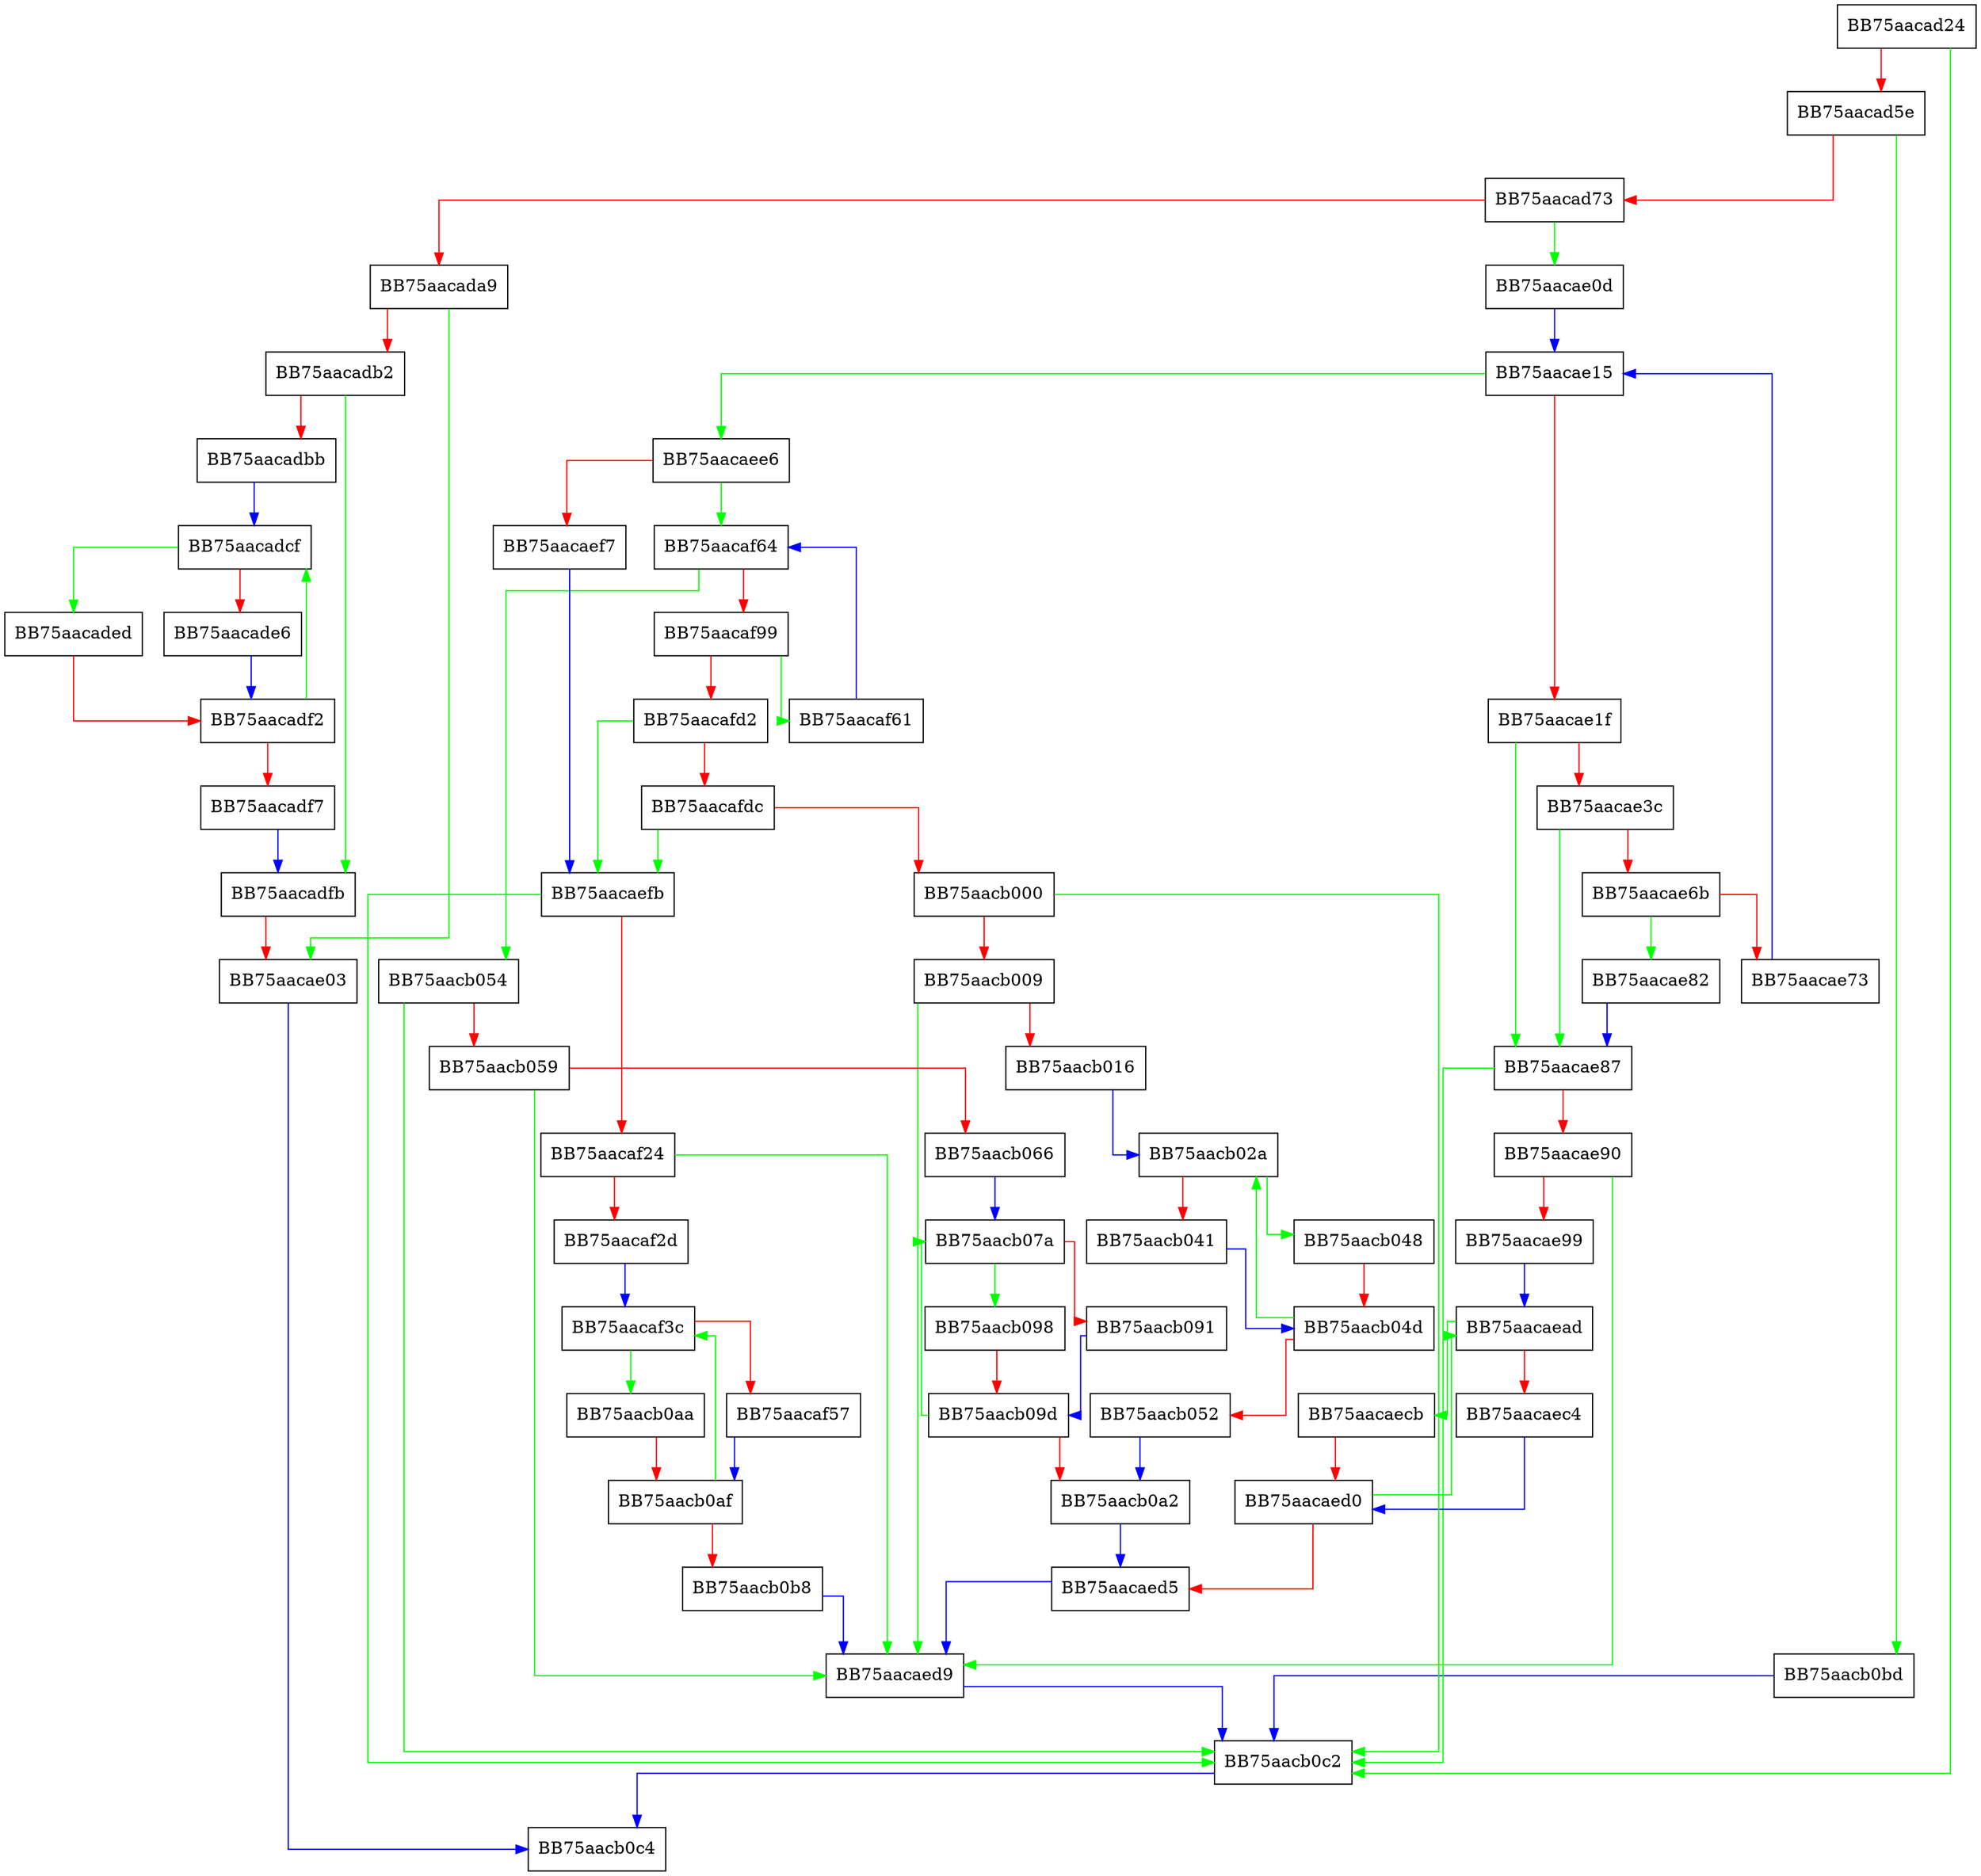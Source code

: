 digraph buildTree {
  node [shape="box"];
  graph [splines=ortho];
  BB75aacad24 -> BB75aacb0c2 [color="green"];
  BB75aacad24 -> BB75aacad5e [color="red"];
  BB75aacad5e -> BB75aacb0bd [color="green"];
  BB75aacad5e -> BB75aacad73 [color="red"];
  BB75aacad73 -> BB75aacae0d [color="green"];
  BB75aacad73 -> BB75aacada9 [color="red"];
  BB75aacada9 -> BB75aacae03 [color="green"];
  BB75aacada9 -> BB75aacadb2 [color="red"];
  BB75aacadb2 -> BB75aacadfb [color="green"];
  BB75aacadb2 -> BB75aacadbb [color="red"];
  BB75aacadbb -> BB75aacadcf [color="blue"];
  BB75aacadcf -> BB75aacaded [color="green"];
  BB75aacadcf -> BB75aacade6 [color="red"];
  BB75aacade6 -> BB75aacadf2 [color="blue"];
  BB75aacaded -> BB75aacadf2 [color="red"];
  BB75aacadf2 -> BB75aacadcf [color="green"];
  BB75aacadf2 -> BB75aacadf7 [color="red"];
  BB75aacadf7 -> BB75aacadfb [color="blue"];
  BB75aacadfb -> BB75aacae03 [color="red"];
  BB75aacae03 -> BB75aacb0c4 [color="blue"];
  BB75aacae0d -> BB75aacae15 [color="blue"];
  BB75aacae15 -> BB75aacaee6 [color="green"];
  BB75aacae15 -> BB75aacae1f [color="red"];
  BB75aacae1f -> BB75aacae87 [color="green"];
  BB75aacae1f -> BB75aacae3c [color="red"];
  BB75aacae3c -> BB75aacae87 [color="green"];
  BB75aacae3c -> BB75aacae6b [color="red"];
  BB75aacae6b -> BB75aacae82 [color="green"];
  BB75aacae6b -> BB75aacae73 [color="red"];
  BB75aacae73 -> BB75aacae15 [color="blue"];
  BB75aacae82 -> BB75aacae87 [color="blue"];
  BB75aacae87 -> BB75aacb0c2 [color="green"];
  BB75aacae87 -> BB75aacae90 [color="red"];
  BB75aacae90 -> BB75aacaed9 [color="green"];
  BB75aacae90 -> BB75aacae99 [color="red"];
  BB75aacae99 -> BB75aacaead [color="blue"];
  BB75aacaead -> BB75aacaecb [color="green"];
  BB75aacaead -> BB75aacaec4 [color="red"];
  BB75aacaec4 -> BB75aacaed0 [color="blue"];
  BB75aacaecb -> BB75aacaed0 [color="red"];
  BB75aacaed0 -> BB75aacaead [color="green"];
  BB75aacaed0 -> BB75aacaed5 [color="red"];
  BB75aacaed5 -> BB75aacaed9 [color="blue"];
  BB75aacaed9 -> BB75aacb0c2 [color="blue"];
  BB75aacaee6 -> BB75aacaf64 [color="green"];
  BB75aacaee6 -> BB75aacaef7 [color="red"];
  BB75aacaef7 -> BB75aacaefb [color="blue"];
  BB75aacaefb -> BB75aacb0c2 [color="green"];
  BB75aacaefb -> BB75aacaf24 [color="red"];
  BB75aacaf24 -> BB75aacaed9 [color="green"];
  BB75aacaf24 -> BB75aacaf2d [color="red"];
  BB75aacaf2d -> BB75aacaf3c [color="blue"];
  BB75aacaf3c -> BB75aacb0aa [color="green"];
  BB75aacaf3c -> BB75aacaf57 [color="red"];
  BB75aacaf57 -> BB75aacb0af [color="blue"];
  BB75aacaf61 -> BB75aacaf64 [color="blue"];
  BB75aacaf64 -> BB75aacb054 [color="green"];
  BB75aacaf64 -> BB75aacaf99 [color="red"];
  BB75aacaf99 -> BB75aacaf61 [color="green"];
  BB75aacaf99 -> BB75aacafd2 [color="red"];
  BB75aacafd2 -> BB75aacaefb [color="green"];
  BB75aacafd2 -> BB75aacafdc [color="red"];
  BB75aacafdc -> BB75aacaefb [color="green"];
  BB75aacafdc -> BB75aacb000 [color="red"];
  BB75aacb000 -> BB75aacb0c2 [color="green"];
  BB75aacb000 -> BB75aacb009 [color="red"];
  BB75aacb009 -> BB75aacaed9 [color="green"];
  BB75aacb009 -> BB75aacb016 [color="red"];
  BB75aacb016 -> BB75aacb02a [color="blue"];
  BB75aacb02a -> BB75aacb048 [color="green"];
  BB75aacb02a -> BB75aacb041 [color="red"];
  BB75aacb041 -> BB75aacb04d [color="blue"];
  BB75aacb048 -> BB75aacb04d [color="red"];
  BB75aacb04d -> BB75aacb02a [color="green"];
  BB75aacb04d -> BB75aacb052 [color="red"];
  BB75aacb052 -> BB75aacb0a2 [color="blue"];
  BB75aacb054 -> BB75aacb0c2 [color="green"];
  BB75aacb054 -> BB75aacb059 [color="red"];
  BB75aacb059 -> BB75aacaed9 [color="green"];
  BB75aacb059 -> BB75aacb066 [color="red"];
  BB75aacb066 -> BB75aacb07a [color="blue"];
  BB75aacb07a -> BB75aacb098 [color="green"];
  BB75aacb07a -> BB75aacb091 [color="red"];
  BB75aacb091 -> BB75aacb09d [color="blue"];
  BB75aacb098 -> BB75aacb09d [color="red"];
  BB75aacb09d -> BB75aacb07a [color="green"];
  BB75aacb09d -> BB75aacb0a2 [color="red"];
  BB75aacb0a2 -> BB75aacaed5 [color="blue"];
  BB75aacb0aa -> BB75aacb0af [color="red"];
  BB75aacb0af -> BB75aacaf3c [color="green"];
  BB75aacb0af -> BB75aacb0b8 [color="red"];
  BB75aacb0b8 -> BB75aacaed9 [color="blue"];
  BB75aacb0bd -> BB75aacb0c2 [color="blue"];
  BB75aacb0c2 -> BB75aacb0c4 [color="blue"];
}